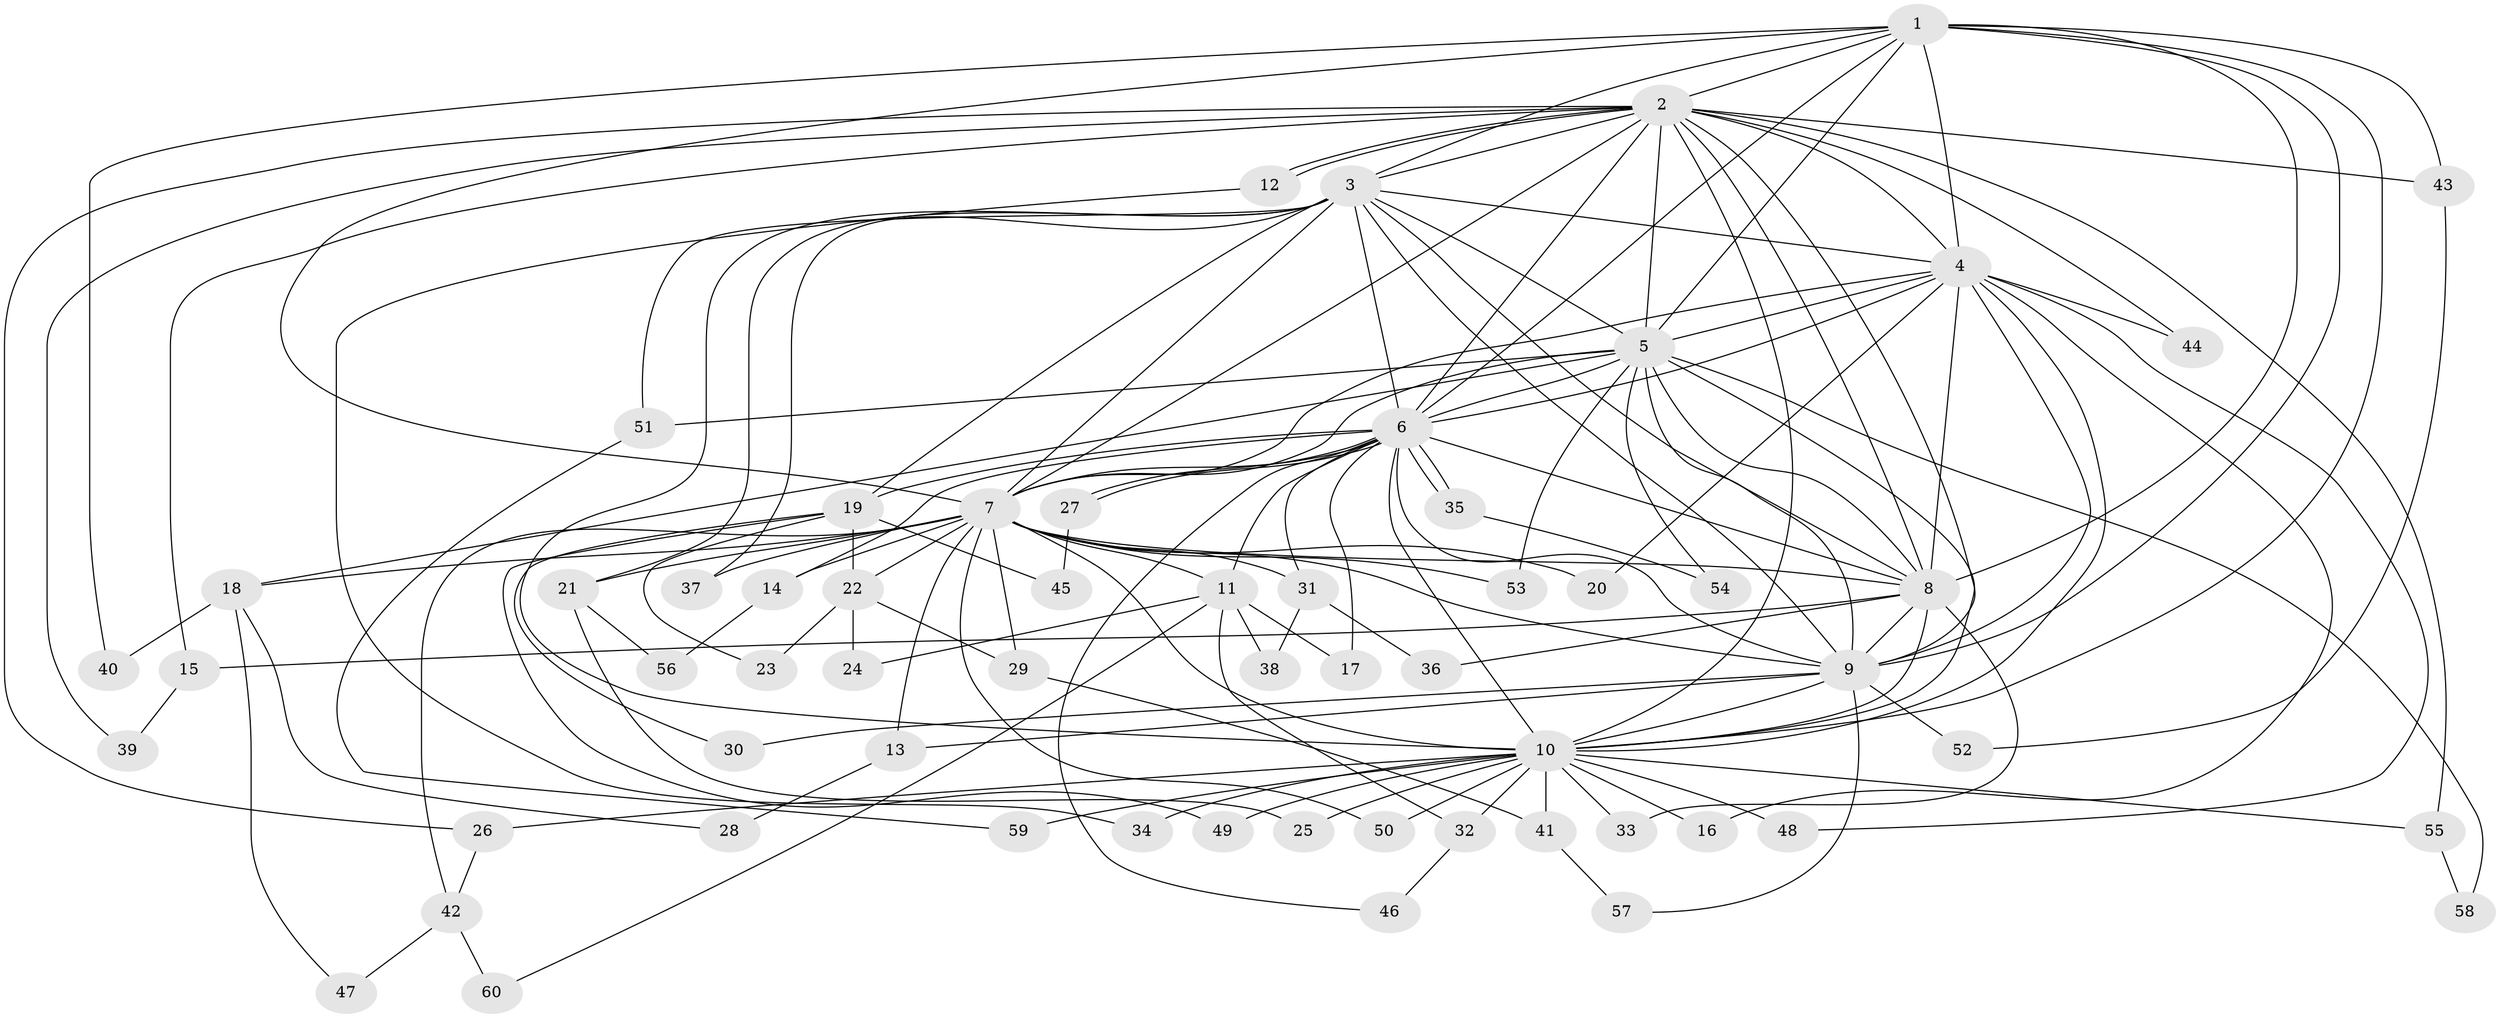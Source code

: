 // coarse degree distribution, {7: 0.05263157894736842, 3: 0.2631578947368421, 2: 0.2631578947368421, 8: 0.05263157894736842, 4: 0.15789473684210525, 5: 0.05263157894736842, 10: 0.05263157894736842, 16: 0.05263157894736842, 1: 0.05263157894736842}
// Generated by graph-tools (version 1.1) at 2025/36/03/04/25 23:36:20]
// undirected, 60 vertices, 145 edges
graph export_dot {
  node [color=gray90,style=filled];
  1;
  2;
  3;
  4;
  5;
  6;
  7;
  8;
  9;
  10;
  11;
  12;
  13;
  14;
  15;
  16;
  17;
  18;
  19;
  20;
  21;
  22;
  23;
  24;
  25;
  26;
  27;
  28;
  29;
  30;
  31;
  32;
  33;
  34;
  35;
  36;
  37;
  38;
  39;
  40;
  41;
  42;
  43;
  44;
  45;
  46;
  47;
  48;
  49;
  50;
  51;
  52;
  53;
  54;
  55;
  56;
  57;
  58;
  59;
  60;
  1 -- 2;
  1 -- 3;
  1 -- 4;
  1 -- 5;
  1 -- 6;
  1 -- 7;
  1 -- 8;
  1 -- 9;
  1 -- 10;
  1 -- 40;
  1 -- 43;
  2 -- 3;
  2 -- 4;
  2 -- 5;
  2 -- 6;
  2 -- 7;
  2 -- 8;
  2 -- 9;
  2 -- 10;
  2 -- 12;
  2 -- 12;
  2 -- 15;
  2 -- 26;
  2 -- 39;
  2 -- 43;
  2 -- 44;
  2 -- 55;
  3 -- 4;
  3 -- 5;
  3 -- 6;
  3 -- 7;
  3 -- 8;
  3 -- 9;
  3 -- 10;
  3 -- 19;
  3 -- 21;
  3 -- 37;
  3 -- 51;
  4 -- 5;
  4 -- 6;
  4 -- 7;
  4 -- 8;
  4 -- 9;
  4 -- 10;
  4 -- 16;
  4 -- 20;
  4 -- 44;
  4 -- 48;
  5 -- 6;
  5 -- 7;
  5 -- 8;
  5 -- 9;
  5 -- 10;
  5 -- 18;
  5 -- 51;
  5 -- 53;
  5 -- 54;
  5 -- 58;
  6 -- 7;
  6 -- 8;
  6 -- 9;
  6 -- 10;
  6 -- 11;
  6 -- 14;
  6 -- 17;
  6 -- 19;
  6 -- 27;
  6 -- 27;
  6 -- 31;
  6 -- 35;
  6 -- 35;
  6 -- 46;
  7 -- 8;
  7 -- 9;
  7 -- 10;
  7 -- 11;
  7 -- 13;
  7 -- 14;
  7 -- 18;
  7 -- 20;
  7 -- 21;
  7 -- 22;
  7 -- 29;
  7 -- 31;
  7 -- 37;
  7 -- 42;
  7 -- 50;
  7 -- 53;
  8 -- 9;
  8 -- 10;
  8 -- 15;
  8 -- 33;
  8 -- 36;
  9 -- 10;
  9 -- 13;
  9 -- 30;
  9 -- 52;
  9 -- 57;
  10 -- 16;
  10 -- 25;
  10 -- 26;
  10 -- 32;
  10 -- 33;
  10 -- 34;
  10 -- 41;
  10 -- 48;
  10 -- 49;
  10 -- 50;
  10 -- 55;
  10 -- 59;
  11 -- 17;
  11 -- 24;
  11 -- 32;
  11 -- 38;
  11 -- 60;
  12 -- 34;
  13 -- 28;
  14 -- 56;
  15 -- 39;
  18 -- 28;
  18 -- 40;
  18 -- 47;
  19 -- 22;
  19 -- 23;
  19 -- 30;
  19 -- 45;
  19 -- 49;
  21 -- 25;
  21 -- 56;
  22 -- 23;
  22 -- 24;
  22 -- 29;
  26 -- 42;
  27 -- 45;
  29 -- 41;
  31 -- 36;
  31 -- 38;
  32 -- 46;
  35 -- 54;
  41 -- 57;
  42 -- 47;
  42 -- 60;
  43 -- 52;
  51 -- 59;
  55 -- 58;
}
